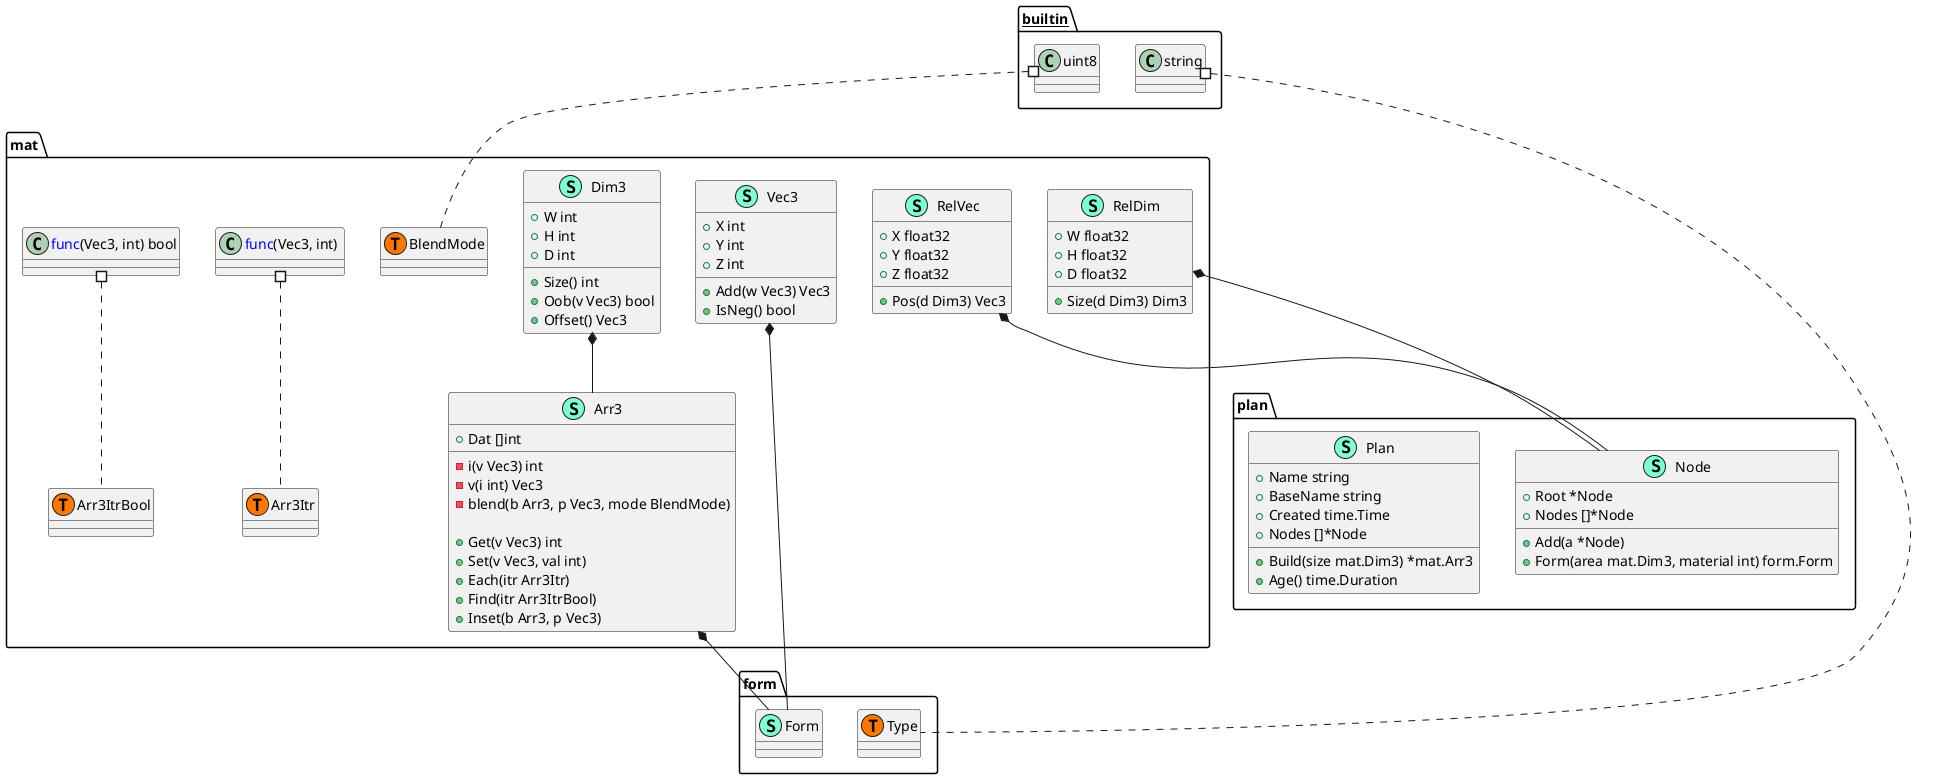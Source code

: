 @startuml
namespace form {
    class Form << (S,Aquamarine) >> {
    }
    class form.Type << (T, #FF7700) >>  {
    }
}
"mat.Arr3" *-- "form.Form"
"mat.Vec3" *-- "form.Form"


namespace mat {
    class Arr3 << (S,Aquamarine) >> {
        + Dat []int

        - i(v Vec3) int
        - v(i int) Vec3
        - blend(b Arr3, p Vec3, mode BlendMode) 

        + Get(v Vec3) int
        + Set(v Vec3, val int) 
        + Each(itr Arr3Itr) 
        + Find(itr Arr3ItrBool) 
        + Inset(b Arr3, p Vec3) 

    }
    class Dim3 << (S,Aquamarine) >> {
        + W int
        + H int
        + D int

        + Size() int
        + Oob(v Vec3) bool
        + Offset() Vec3

    }
    class RelDim << (S,Aquamarine) >> {
        + W float32
        + H float32
        + D float32

        + Size(d Dim3) Dim3

    }
    class RelVec << (S,Aquamarine) >> {
        + X float32
        + Y float32
        + Z float32

        + Pos(d Dim3) Vec3

    }
    class Vec3 << (S,Aquamarine) >> {
        + X int
        + Y int
        + Z int

        + Add(w Vec3) Vec3
        + IsNeg() bool

    }
    class mat.Arr3Itr << (T, #FF7700) >>  {
    }
    class mat.Arr3ItrBool << (T, #FF7700) >>  {
    }
    class mat.BlendMode << (T, #FF7700) >>  {
    }
}
"mat.Dim3" *-- "mat.Arr3"


namespace plan {
    class Node << (S,Aquamarine) >> {
        + Root *Node
        + Nodes []*Node

        + Add(a *Node) 
        + Form(area mat.Dim3, material int) form.Form

    }
    class Plan << (S,Aquamarine) >> {
        + Name string
        + BaseName string
        + Created time.Time
        + Nodes []*Node

        + Build(size mat.Dim3) *mat.Arr3
        + Age() time.Duration

    }
}
"mat.RelDim" *-- "plan.Node"
"mat.RelVec" *-- "plan.Node"


"__builtin__.string" #.. "form.Type"
"__builtin__.uint8" #.. "mat.BlendMode"
"mat.<font color=blue>func</font>(Vec3, int) " #.. "mat.Arr3Itr"
"mat.<font color=blue>func</font>(Vec3, int) bool" #.. "mat.Arr3ItrBool"
@enduml
